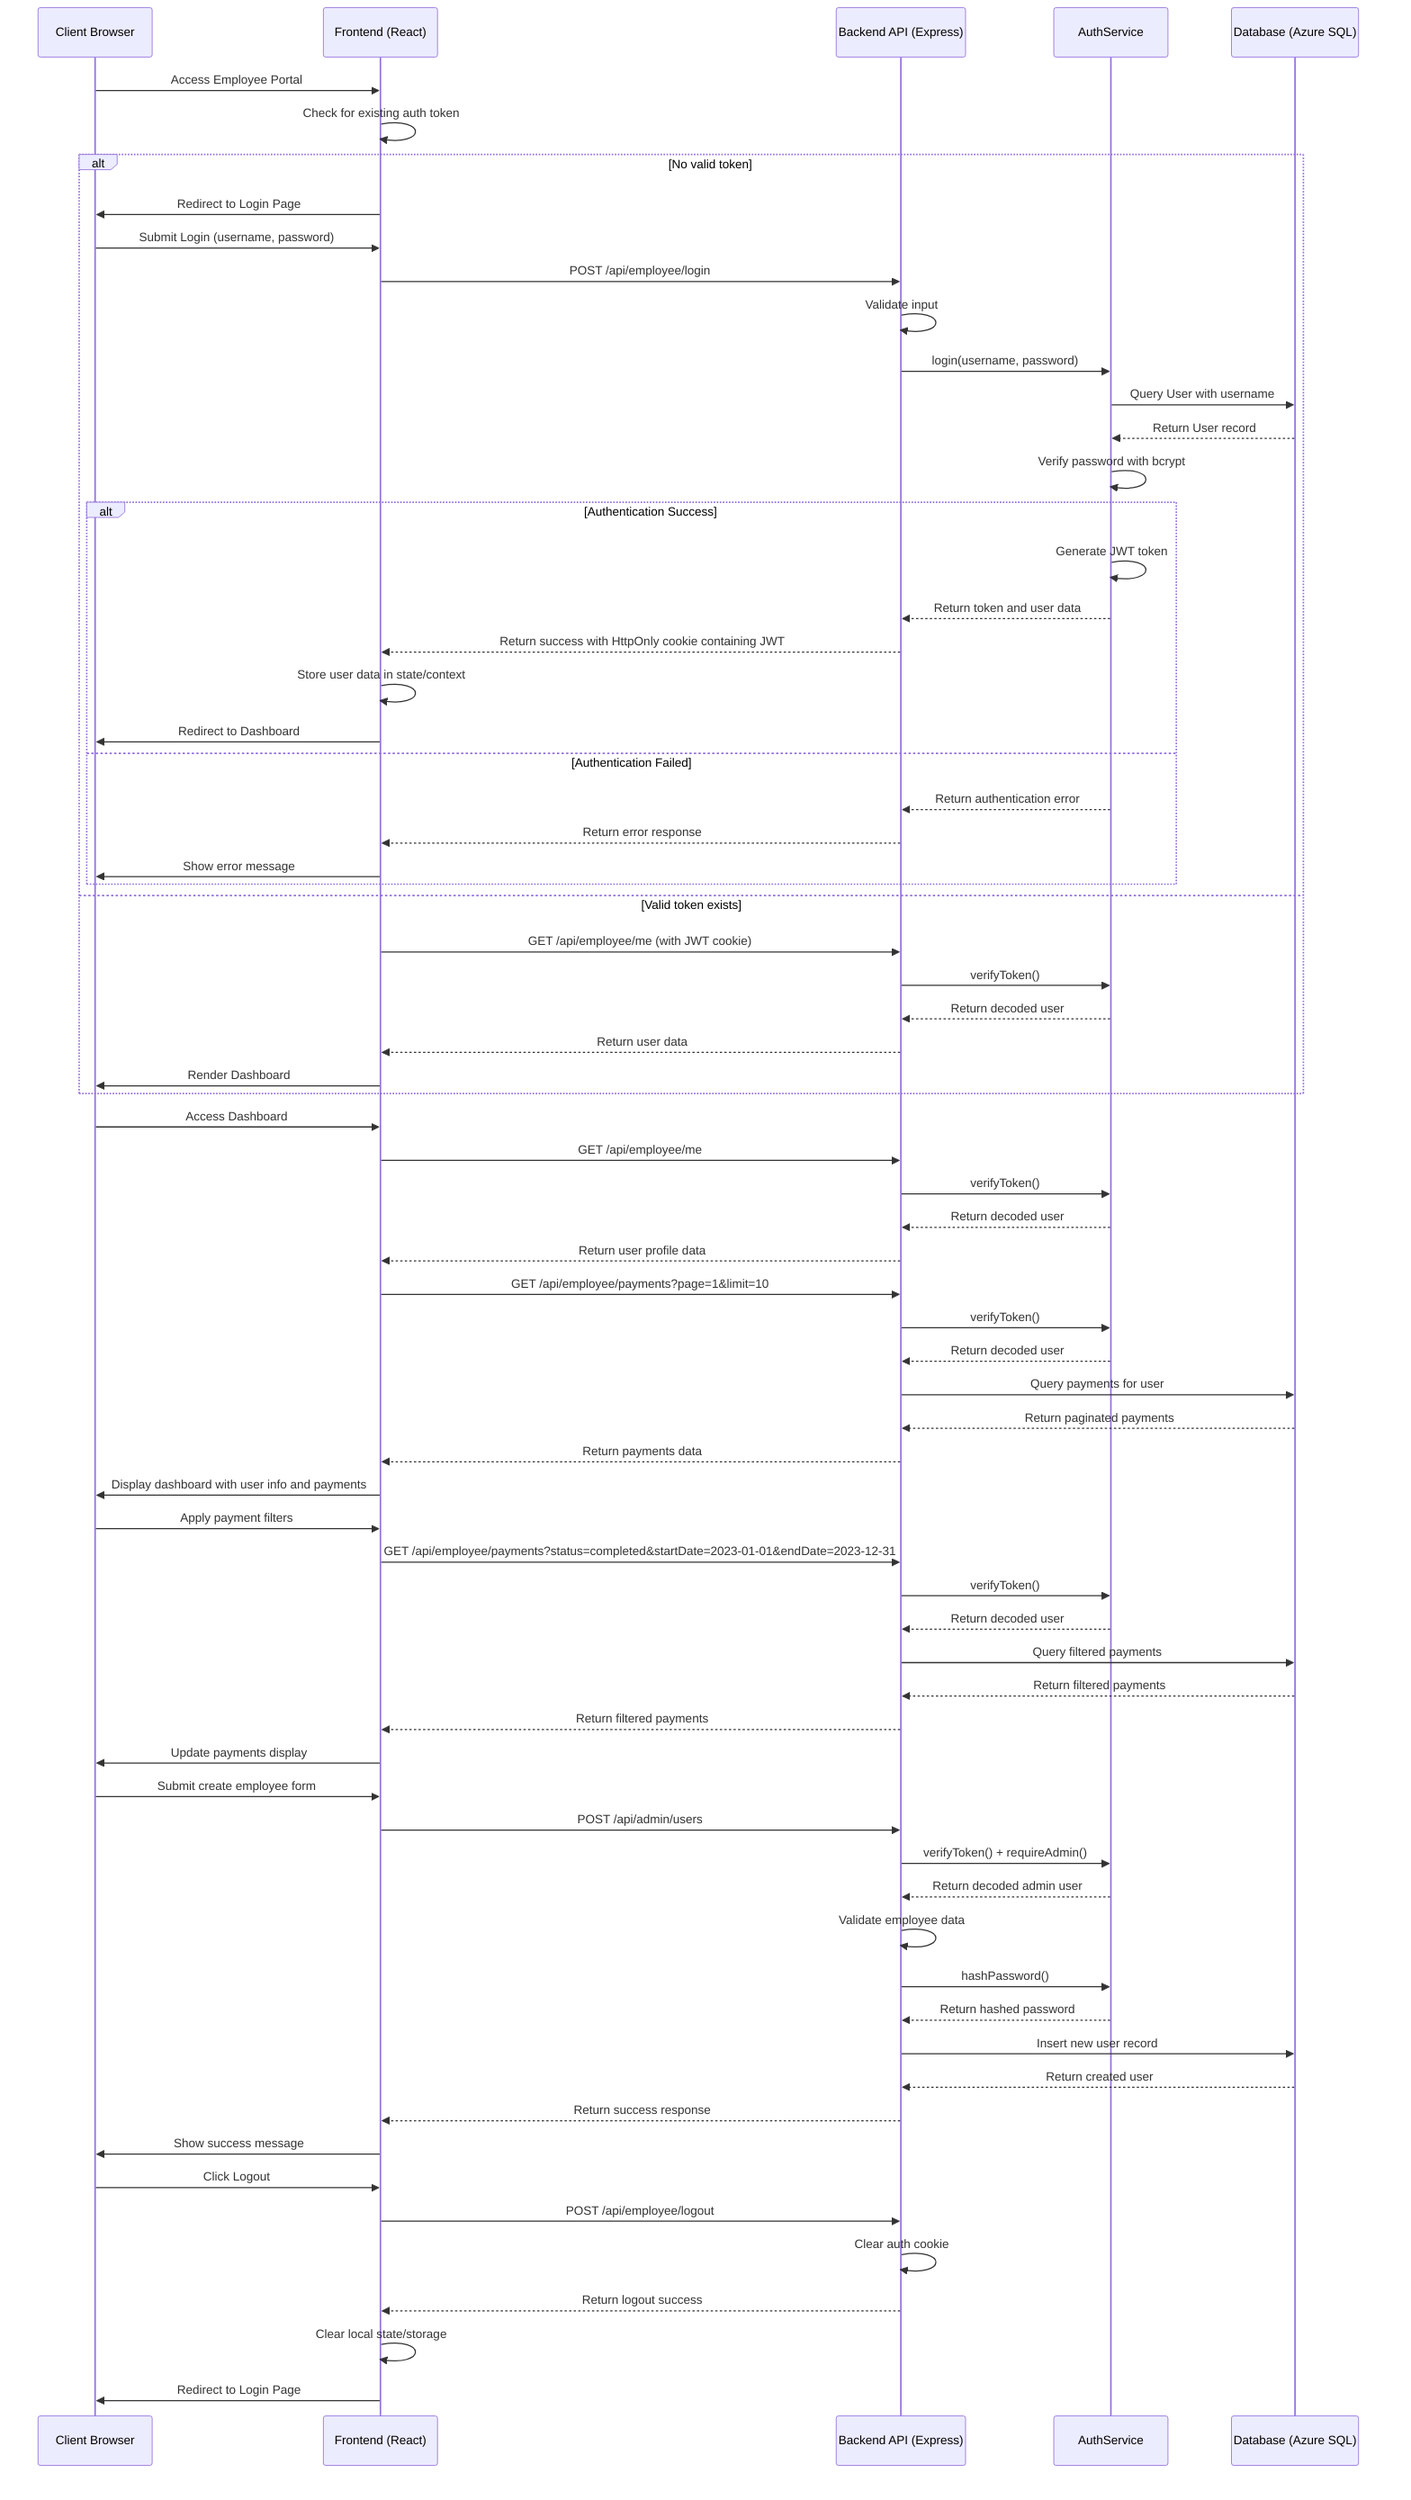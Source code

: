 sequenceDiagram
    participant Client as Client Browser
    participant FE as Frontend (React)
    participant API as Backend API (Express)
    participant Auth as AuthService
    participant DB as Database (Azure SQL)
    
    %% User Authentication Flow
    Client->>FE: Access Employee Portal
    FE->>FE: Check for existing auth token
    alt No valid token
        FE->>Client: Redirect to Login Page
        Client->>FE: Submit Login (username, password)
        FE->>API: POST /api/employee/login
        API->>API: Validate input
        API->>Auth: login(username, password)
        Auth->>DB: Query User with username
        DB-->>Auth: Return User record
        Auth->>Auth: Verify password with bcrypt
        alt Authentication Success
            Auth->>Auth: Generate JWT token
            Auth-->>API: Return token and user data
            API-->>FE: Return success with HttpOnly cookie containing JWT
            FE->>FE: Store user data in state/context
            FE->>Client: Redirect to Dashboard
        else Authentication Failed
            Auth-->>API: Return authentication error
            API-->>FE: Return error response
            FE->>Client: Show error message
        end
    else Valid token exists
        FE->>API: GET /api/employee/me (with JWT cookie)
        API->>Auth: verifyToken()
        Auth-->>API: Return decoded user
        API-->>FE: Return user data
        FE->>Client: Render Dashboard
    end
    
    %% Dashboard Data Loading
    Client->>FE: Access Dashboard
    FE->>API: GET /api/employee/me
    API->>Auth: verifyToken()
    Auth-->>API: Return decoded user
    API-->>FE: Return user profile data
    
    FE->>API: GET /api/employee/payments?page=1&limit=10
    API->>Auth: verifyToken()
    Auth-->>API: Return decoded user
    API->>DB: Query payments for user
    DB-->>API: Return paginated payments
    API-->>FE: Return payments data
    FE->>Client: Display dashboard with user info and payments
    
    %% Payment Filtering
    Client->>FE: Apply payment filters
    FE->>API: GET /api/employee/payments?status=completed&startDate=2023-01-01&endDate=2023-12-31
    API->>Auth: verifyToken()
    Auth-->>API: Return decoded user
    API->>DB: Query filtered payments
    DB-->>API: Return filtered payments
    API-->>FE: Return filtered payments
    FE->>Client: Update payments display
    
    %% Admin Creating Employee
    Client->>FE: Submit create employee form
    FE->>API: POST /api/admin/users
    API->>Auth: verifyToken() + requireAdmin()
    Auth-->>API: Return decoded admin user
    API->>API: Validate employee data
    API->>Auth: hashPassword()
    Auth-->>API: Return hashed password
    API->>DB: Insert new user record
    DB-->>API: Return created user
    API-->>FE: Return success response
    FE->>Client: Show success message
    
    %% User Logout
    Client->>FE: Click Logout
    FE->>API: POST /api/employee/logout
    API->>API: Clear auth cookie
    API-->>FE: Return logout success
    FE->>FE: Clear local state/storage
    FE->>Client: Redirect to Login Page